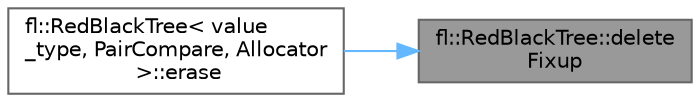 digraph "fl::RedBlackTree::deleteFixup"
{
 // INTERACTIVE_SVG=YES
 // LATEX_PDF_SIZE
  bgcolor="transparent";
  edge [fontname=Helvetica,fontsize=10,labelfontname=Helvetica,labelfontsize=10];
  node [fontname=Helvetica,fontsize=10,shape=box,height=0.2,width=0.4];
  rankdir="RL";
  Node1 [id="Node000001",label="fl::RedBlackTree::delete\lFixup",height=0.2,width=0.4,color="gray40", fillcolor="grey60", style="filled", fontcolor="black",tooltip=" "];
  Node1 -> Node2 [id="edge1_Node000001_Node000002",dir="back",color="steelblue1",style="solid",tooltip=" "];
  Node2 [id="Node000002",label="fl::RedBlackTree\< value\l_type, PairCompare, Allocator\l \>::erase",height=0.2,width=0.4,color="grey40", fillcolor="white", style="filled",URL="$dd/d28/classfl_1_1_red_black_tree_a461a20ec1843d197ac781b9379f58837.html#a461a20ec1843d197ac781b9379f58837",tooltip=" "];
}

